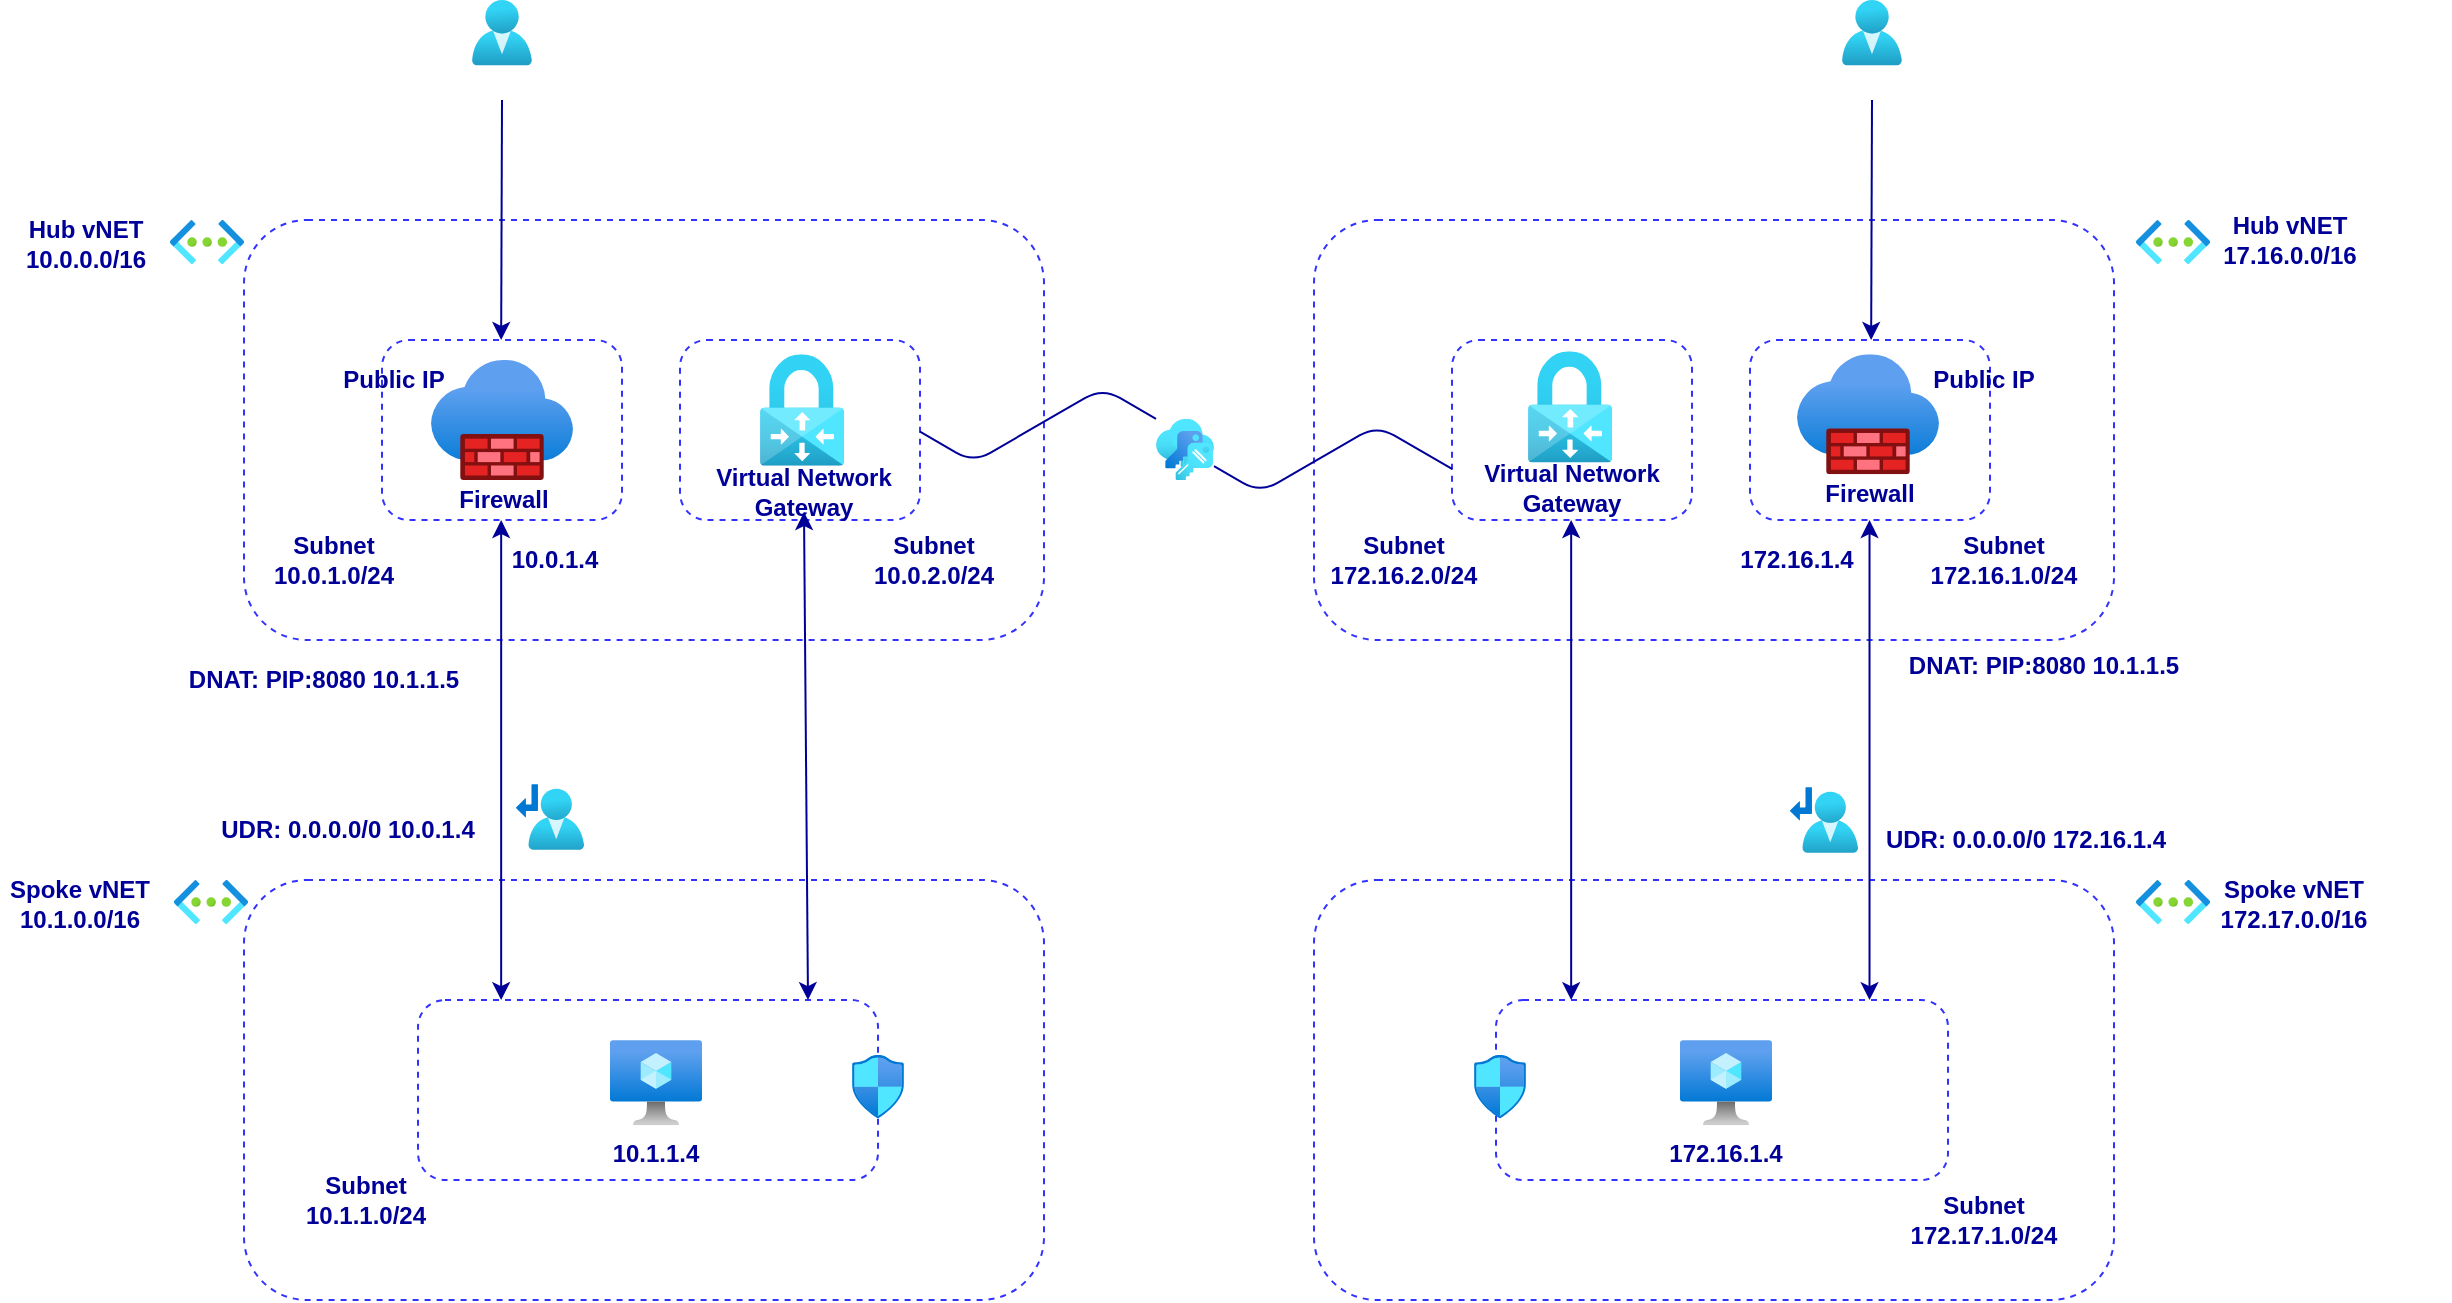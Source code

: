<mxfile version="14.4.4" type="device"><diagram id="Pj7e1iuOi9v6czoFpTaM" name="Page-1"><mxGraphModel dx="1550" dy="868" grid="1" gridSize="10" guides="1" tooltips="1" connect="1" arrows="1" fold="1" page="1" pageScale="1" pageWidth="1169" pageHeight="827" math="0" shadow="0"><root><mxCell id="0"/><mxCell id="1" parent="0"/><mxCell id="QjxWRnedMtWpRL2zUmay-2" value="" style="rounded=1;whiteSpace=wrap;html=1;dashed=1;strokeColor=#3333FF;" parent="1" vertex="1"><mxGeometry x="154" y="470" width="400" height="210" as="geometry"/></mxCell><mxCell id="QjxWRnedMtWpRL2zUmay-3" value="" style="group" parent="1" vertex="1" connectable="0"><mxGeometry x="34" y="470" width="120" height="22.09" as="geometry"/></mxCell><mxCell id="QjxWRnedMtWpRL2zUmay-4" value="" style="aspect=fixed;html=1;points=[];align=center;image;fontSize=12;image=img/lib/azure2/networking/Virtual_Networks.svg;" parent="QjxWRnedMtWpRL2zUmay-3" vertex="1"><mxGeometry x="83" width="37" height="22.09" as="geometry"/></mxCell><mxCell id="QjxWRnedMtWpRL2zUmay-5" value="Hub vNET&lt;br&gt;10.0.0.0/16" style="text;html=1;strokeColor=none;fillColor=none;align=center;verticalAlign=middle;whiteSpace=wrap;rounded=0;fontStyle=1;fontColor=#000099;" parent="QjxWRnedMtWpRL2zUmay-3" vertex="1"><mxGeometry x="6" y="2.09" width="70" height="20" as="geometry"/></mxCell><mxCell id="QjxWRnedMtWpRL2zUmay-6" value="" style="rounded=1;whiteSpace=wrap;html=1;dashed=1;strokeColor=#3333FF;" parent="1" vertex="1"><mxGeometry x="223" y="530" width="120" height="90" as="geometry"/></mxCell><mxCell id="QjxWRnedMtWpRL2zUmay-8" value="" style="rounded=1;whiteSpace=wrap;html=1;dashed=1;strokeColor=#3333FF;" parent="1" vertex="1"><mxGeometry x="372" y="530" width="120" height="90" as="geometry"/></mxCell><mxCell id="QjxWRnedMtWpRL2zUmay-9" value="" style="aspect=fixed;html=1;points=[];align=center;image;fontSize=12;image=img/lib/azure2/networking/Firewalls.svg;" parent="1" vertex="1"><mxGeometry x="247.5" y="540" width="71" height="60" as="geometry"/></mxCell><mxCell id="QjxWRnedMtWpRL2zUmay-10" value="Subnet&lt;br&gt;10.0.1.0/24" style="text;html=1;strokeColor=none;fillColor=none;align=center;verticalAlign=middle;whiteSpace=wrap;rounded=0;fontStyle=1;fontColor=#000099;" parent="1" vertex="1"><mxGeometry x="164" y="630" width="70" height="20" as="geometry"/></mxCell><mxCell id="QjxWRnedMtWpRL2zUmay-11" value="Subnet&lt;br&gt;10.0.2.0/24" style="text;html=1;strokeColor=none;fillColor=none;align=center;verticalAlign=middle;whiteSpace=wrap;rounded=0;fontStyle=1;fontColor=#000099;" parent="1" vertex="1"><mxGeometry x="464" y="630" width="70" height="20" as="geometry"/></mxCell><mxCell id="QjxWRnedMtWpRL2zUmay-12" value="Virtual Network Gateway" style="text;html=1;strokeColor=none;fillColor=none;align=center;verticalAlign=middle;whiteSpace=wrap;rounded=0;fontStyle=1;fontColor=#000099;" parent="1" vertex="1"><mxGeometry x="374" y="596" width="120" height="20" as="geometry"/></mxCell><mxCell id="QjxWRnedMtWpRL2zUmay-13" value="Firewall" style="text;html=1;strokeColor=none;fillColor=none;align=center;verticalAlign=middle;whiteSpace=wrap;rounded=0;fontStyle=1;fontColor=#000099;" parent="1" vertex="1"><mxGeometry x="244" y="600" width="80" height="20" as="geometry"/></mxCell><mxCell id="QjxWRnedMtWpRL2zUmay-14" value="" style="rounded=1;whiteSpace=wrap;html=1;dashed=1;strokeColor=#3333FF;" parent="1" vertex="1"><mxGeometry x="154" y="800" width="400" height="210" as="geometry"/></mxCell><mxCell id="QjxWRnedMtWpRL2zUmay-15" value="" style="rounded=1;whiteSpace=wrap;html=1;dashed=1;strokeColor=#3333FF;" parent="1" vertex="1"><mxGeometry x="241" y="860" width="230" height="90" as="geometry"/></mxCell><mxCell id="QjxWRnedMtWpRL2zUmay-17" value="" style="aspect=fixed;html=1;points=[];align=center;image;fontSize=12;image=img/lib/azure2/compute/Virtual_Machine.svg;" parent="1" vertex="1"><mxGeometry x="337" y="880" width="46" height="42.67" as="geometry"/></mxCell><mxCell id="QjxWRnedMtWpRL2zUmay-18" value="" style="group" parent="1" vertex="1" connectable="0"><mxGeometry x="34" y="790" width="120" height="22.09" as="geometry"/></mxCell><mxCell id="QjxWRnedMtWpRL2zUmay-19" value="" style="aspect=fixed;html=1;points=[];align=center;image;fontSize=12;image=img/lib/azure2/networking/Virtual_Networks.svg;" parent="QjxWRnedMtWpRL2zUmay-18" vertex="1"><mxGeometry x="85" y="10" width="37" height="22.09" as="geometry"/></mxCell><mxCell id="QjxWRnedMtWpRL2zUmay-20" value="Spoke vNET&lt;br&gt;10.1.0.0/16" style="text;html=1;strokeColor=none;fillColor=none;align=center;verticalAlign=middle;whiteSpace=wrap;rounded=0;fontStyle=1;fontColor=#000099;" parent="QjxWRnedMtWpRL2zUmay-18" vertex="1"><mxGeometry x="-2" y="12.09" width="80" height="20" as="geometry"/></mxCell><mxCell id="QjxWRnedMtWpRL2zUmay-21" value="" style="aspect=fixed;html=1;points=[];align=center;image;fontSize=12;image=img/lib/azure2/networking/Network_Security_Groups.svg;" parent="1" vertex="1"><mxGeometry x="458" y="887.55" width="26" height="31.57" as="geometry"/></mxCell><mxCell id="QjxWRnedMtWpRL2zUmay-22" value="Subnet&lt;br&gt;10.1.1.0/24" style="text;html=1;strokeColor=none;fillColor=none;align=center;verticalAlign=middle;whiteSpace=wrap;rounded=0;fontStyle=1;fontColor=#000099;" parent="1" vertex="1"><mxGeometry x="180" y="950" width="70" height="20" as="geometry"/></mxCell><mxCell id="QjxWRnedMtWpRL2zUmay-23" value="Public IP" style="text;html=1;strokeColor=none;fillColor=none;align=center;verticalAlign=middle;whiteSpace=wrap;rounded=0;fontStyle=1;fontColor=#000099;" parent="1" vertex="1"><mxGeometry x="194" y="540" width="70" height="20" as="geometry"/></mxCell><mxCell id="QjxWRnedMtWpRL2zUmay-28" value="" style="endArrow=classic;startArrow=classic;html=1;fontSize=12;fontColor=#000099;strokeWidth=1;strokeColor=#000099;entryX=0.5;entryY=1;entryDx=0;entryDy=0;exitX=0.705;exitY=0.286;exitDx=0;exitDy=0;exitPerimeter=0;" parent="1" source="QjxWRnedMtWpRL2zUmay-14" target="QjxWRnedMtWpRL2zUmay-12" edge="1"><mxGeometry width="50" height="50" relative="1" as="geometry"><mxPoint x="436" y="800" as="sourcePoint"/><mxPoint x="488" y="750" as="targetPoint"/></mxGeometry></mxCell><mxCell id="QjxWRnedMtWpRL2zUmay-29" value="" style="endArrow=classic;startArrow=classic;html=1;fontSize=12;fontColor=#000099;strokeWidth=1;strokeColor=#000099;entryX=0.5;entryY=1;entryDx=0;entryDy=0;exitX=0.705;exitY=0.286;exitDx=0;exitDy=0;exitPerimeter=0;" parent="1" edge="1"><mxGeometry width="50" height="50" relative="1" as="geometry"><mxPoint x="282.58" y="860.06" as="sourcePoint"/><mxPoint x="282.58" y="620" as="targetPoint"/></mxGeometry></mxCell><mxCell id="QjxWRnedMtWpRL2zUmay-30" value="UDR: 0.0.0.0/0 10.0.1.4" style="text;html=1;strokeColor=none;fillColor=none;align=center;verticalAlign=middle;whiteSpace=wrap;rounded=0;fontStyle=1;fontColor=#000099;" parent="1" vertex="1"><mxGeometry x="131" y="765" width="150" height="20" as="geometry"/></mxCell><mxCell id="QjxWRnedMtWpRL2zUmay-32" value="" style="endArrow=classic;html=1;strokeColor=#000099;strokeWidth=1;fontSize=29;fontColor=#000099;" parent="1" edge="1"><mxGeometry width="50" height="50" relative="1" as="geometry"><mxPoint x="283" y="410" as="sourcePoint"/><mxPoint x="282.58" y="530" as="targetPoint"/></mxGeometry></mxCell><mxCell id="QjxWRnedMtWpRL2zUmay-35" value="" style="aspect=fixed;html=1;points=[];align=center;image;fontSize=12;image=img/lib/azure2/identity/Users.svg;strokeColor=#3333FF;" parent="1" vertex="1"><mxGeometry x="268" y="360" width="30" height="32.81" as="geometry"/></mxCell><mxCell id="QjxWRnedMtWpRL2zUmay-38" value="10.1.1.4" style="text;html=1;strokeColor=none;fillColor=none;align=center;verticalAlign=middle;whiteSpace=wrap;rounded=0;fontStyle=1;fontColor=#000099;" parent="1" vertex="1"><mxGeometry x="330" y="926.67" width="60" height="20" as="geometry"/></mxCell><mxCell id="QjxWRnedMtWpRL2zUmay-39" value="" style="group" parent="1" vertex="1" connectable="0"><mxGeometry x="104" y="690" width="180" height="35" as="geometry"/></mxCell><mxCell id="QjxWRnedMtWpRL2zUmay-40" value="DNAT: PIP:8080 10.1.1.5" style="text;html=1;strokeColor=none;fillColor=none;align=center;verticalAlign=middle;whiteSpace=wrap;rounded=0;fontStyle=1;fontColor=#000099;" parent="QjxWRnedMtWpRL2zUmay-39" vertex="1"><mxGeometry width="180" height="20" as="geometry"/></mxCell><mxCell id="QjxWRnedMtWpRL2zUmay-42" value="" style="aspect=fixed;html=1;points=[];align=center;image;fontSize=12;image=img/lib/azure2/networking/Route_Tables.svg;" parent="1" vertex="1"><mxGeometry x="290" y="752.06" width="34" height="32.94" as="geometry"/></mxCell><mxCell id="QjxWRnedMtWpRL2zUmay-43" value="" style="aspect=fixed;html=1;points=[];align=center;image;fontSize=12;image=img/lib/azure2/networking/Virtual_Network_Gateways.svg;" parent="1" vertex="1"><mxGeometry x="412" y="537.14" width="42" height="55.73" as="geometry"/></mxCell><mxCell id="QjxWRnedMtWpRL2zUmay-45" value="" style="rounded=1;whiteSpace=wrap;html=1;dashed=1;strokeColor=#3333FF;" parent="1" vertex="1"><mxGeometry x="689" y="470" width="400" height="210" as="geometry"/></mxCell><mxCell id="QjxWRnedMtWpRL2zUmay-49" value="" style="rounded=1;whiteSpace=wrap;html=1;dashed=1;strokeColor=#3333FF;" parent="1" vertex="1"><mxGeometry x="758" y="530" width="120" height="90" as="geometry"/></mxCell><mxCell id="QjxWRnedMtWpRL2zUmay-50" value="" style="rounded=1;whiteSpace=wrap;html=1;dashed=1;strokeColor=#3333FF;" parent="1" vertex="1"><mxGeometry x="907" y="530" width="120" height="90" as="geometry"/></mxCell><mxCell id="QjxWRnedMtWpRL2zUmay-51" value="" style="aspect=fixed;html=1;points=[];align=center;image;fontSize=12;image=img/lib/azure2/networking/Firewalls.svg;" parent="1" vertex="1"><mxGeometry x="930.5" y="537.14" width="71" height="60" as="geometry"/></mxCell><mxCell id="QjxWRnedMtWpRL2zUmay-52" value="Subnet&lt;br&gt;172.16.2.0/24" style="text;html=1;strokeColor=none;fillColor=none;align=center;verticalAlign=middle;whiteSpace=wrap;rounded=0;fontStyle=1;fontColor=#000099;" parent="1" vertex="1"><mxGeometry x="699" y="630" width="70" height="20" as="geometry"/></mxCell><mxCell id="QjxWRnedMtWpRL2zUmay-53" value="Subnet&lt;br&gt;172.16.1.0/24" style="text;html=1;strokeColor=none;fillColor=none;align=center;verticalAlign=middle;whiteSpace=wrap;rounded=0;fontStyle=1;fontColor=#000099;" parent="1" vertex="1"><mxGeometry x="999" y="630" width="70" height="20" as="geometry"/></mxCell><mxCell id="QjxWRnedMtWpRL2zUmay-54" value="Virtual Network Gateway" style="text;html=1;strokeColor=none;fillColor=none;align=center;verticalAlign=middle;whiteSpace=wrap;rounded=0;fontStyle=1;fontColor=#000099;" parent="1" vertex="1"><mxGeometry x="758" y="594.43" width="120" height="20" as="geometry"/></mxCell><mxCell id="QjxWRnedMtWpRL2zUmay-55" value="Firewall" style="text;html=1;strokeColor=none;fillColor=none;align=center;verticalAlign=middle;whiteSpace=wrap;rounded=0;fontStyle=1;fontColor=#000099;" parent="1" vertex="1"><mxGeometry x="927" y="597.14" width="80" height="20" as="geometry"/></mxCell><mxCell id="QjxWRnedMtWpRL2zUmay-56" value="" style="rounded=1;whiteSpace=wrap;html=1;dashed=1;strokeColor=#3333FF;" parent="1" vertex="1"><mxGeometry x="689" y="800" width="400" height="210" as="geometry"/></mxCell><mxCell id="QjxWRnedMtWpRL2zUmay-57" value="" style="rounded=1;whiteSpace=wrap;html=1;dashed=1;strokeColor=#3333FF;" parent="1" vertex="1"><mxGeometry x="780" y="860" width="226" height="90" as="geometry"/></mxCell><mxCell id="QjxWRnedMtWpRL2zUmay-58" value="" style="aspect=fixed;html=1;points=[];align=center;image;fontSize=12;image=img/lib/azure2/compute/Virtual_Machine.svg;" parent="1" vertex="1"><mxGeometry x="872" y="880" width="46" height="42.67" as="geometry"/></mxCell><mxCell id="QjxWRnedMtWpRL2zUmay-62" value="" style="aspect=fixed;html=1;points=[];align=center;image;fontSize=12;image=img/lib/azure2/networking/Network_Security_Groups.svg;" parent="1" vertex="1"><mxGeometry x="769" y="887.55" width="26" height="31.57" as="geometry"/></mxCell><mxCell id="QjxWRnedMtWpRL2zUmay-63" value="Subnet&lt;br&gt;172.17.1.0/24" style="text;html=1;strokeColor=none;fillColor=none;align=center;verticalAlign=middle;whiteSpace=wrap;rounded=0;fontStyle=1;fontColor=#000099;" parent="1" vertex="1"><mxGeometry x="989" y="960" width="70" height="20" as="geometry"/></mxCell><mxCell id="QjxWRnedMtWpRL2zUmay-65" value="Public IP" style="text;html=1;strokeColor=none;fillColor=none;align=center;verticalAlign=middle;whiteSpace=wrap;rounded=0;fontStyle=1;fontColor=#000099;" parent="1" vertex="1"><mxGeometry x="989" y="540" width="70" height="20" as="geometry"/></mxCell><mxCell id="QjxWRnedMtWpRL2zUmay-68" value="" style="endArrow=classic;startArrow=classic;html=1;fontSize=12;fontColor=#000099;strokeWidth=1;strokeColor=#000099;entryX=0.5;entryY=1;entryDx=0;entryDy=0;exitX=0.705;exitY=0.286;exitDx=0;exitDy=0;exitPerimeter=0;" parent="1" edge="1"><mxGeometry width="50" height="50" relative="1" as="geometry"><mxPoint x="817.58" y="860.06" as="sourcePoint"/><mxPoint x="817.58" y="620" as="targetPoint"/></mxGeometry></mxCell><mxCell id="QjxWRnedMtWpRL2zUmay-69" value="UDR: 0.0.0.0/0 172.16.1.4" style="text;html=1;strokeColor=none;fillColor=none;align=center;verticalAlign=middle;whiteSpace=wrap;rounded=0;fontStyle=1;fontColor=#000099;" parent="1" vertex="1"><mxGeometry x="970" y="770" width="150" height="20" as="geometry"/></mxCell><mxCell id="QjxWRnedMtWpRL2zUmay-70" value="" style="endArrow=classic;html=1;strokeColor=#000099;strokeWidth=1;fontSize=29;fontColor=#000099;" parent="1" edge="1"><mxGeometry width="50" height="50" relative="1" as="geometry"><mxPoint x="968" y="410" as="sourcePoint"/><mxPoint x="967.58" y="530" as="targetPoint"/></mxGeometry></mxCell><mxCell id="QjxWRnedMtWpRL2zUmay-71" value="" style="aspect=fixed;html=1;points=[];align=center;image;fontSize=12;image=img/lib/azure2/identity/Users.svg;strokeColor=#3333FF;" parent="1" vertex="1"><mxGeometry x="953" y="360" width="30" height="32.81" as="geometry"/></mxCell><mxCell id="QjxWRnedMtWpRL2zUmay-72" value="172.16.1.4" style="text;html=1;strokeColor=none;fillColor=none;align=center;verticalAlign=middle;whiteSpace=wrap;rounded=0;fontStyle=1;fontColor=#000099;" parent="1" vertex="1"><mxGeometry x="865" y="926.67" width="60" height="20" as="geometry"/></mxCell><mxCell id="QjxWRnedMtWpRL2zUmay-73" value="" style="group" parent="1" vertex="1" connectable="0"><mxGeometry x="964" y="682.5" width="180" height="35" as="geometry"/></mxCell><mxCell id="QjxWRnedMtWpRL2zUmay-74" value="DNAT: PIP:8080 10.1.1.5" style="text;html=1;strokeColor=none;fillColor=none;align=center;verticalAlign=middle;whiteSpace=wrap;rounded=0;fontStyle=1;fontColor=#000099;" parent="QjxWRnedMtWpRL2zUmay-73" vertex="1"><mxGeometry width="180" height="20" as="geometry"/></mxCell><mxCell id="QjxWRnedMtWpRL2zUmay-75" value="" style="aspect=fixed;html=1;points=[];align=center;image;fontSize=12;image=img/lib/azure2/networking/Route_Tables.svg;" parent="1" vertex="1"><mxGeometry x="927" y="753.53" width="34" height="32.94" as="geometry"/></mxCell><mxCell id="QjxWRnedMtWpRL2zUmay-76" value="" style="aspect=fixed;html=1;points=[];align=center;image;fontSize=12;image=img/lib/azure2/networking/Virtual_Network_Gateways.svg;" parent="1" vertex="1"><mxGeometry x="796" y="535.57" width="42" height="55.73" as="geometry"/></mxCell><mxCell id="QjxWRnedMtWpRL2zUmay-78" value="" style="endArrow=classic;startArrow=classic;html=1;fontSize=12;fontColor=#000099;strokeWidth=1;strokeColor=#000099;entryX=0.5;entryY=1;entryDx=0;entryDy=0;exitX=0.705;exitY=0.286;exitDx=0;exitDy=0;exitPerimeter=0;" parent="1" edge="1"><mxGeometry width="50" height="50" relative="1" as="geometry"><mxPoint x="966.76" y="860.06" as="sourcePoint"/><mxPoint x="966.76" y="620" as="targetPoint"/></mxGeometry></mxCell><mxCell id="QjxWRnedMtWpRL2zUmay-79" value="" style="group" parent="1" vertex="1" connectable="0"><mxGeometry x="1137" y="800.0" width="120" height="22.09" as="geometry"/></mxCell><mxCell id="QjxWRnedMtWpRL2zUmay-81" value="Spoke vNET&lt;br&gt;172.17.0.0/16" style="text;html=1;strokeColor=none;fillColor=none;align=center;verticalAlign=middle;whiteSpace=wrap;rounded=0;fontStyle=1;fontColor=#000099;" parent="QjxWRnedMtWpRL2zUmay-79" vertex="1"><mxGeometry x="2" y="2.09" width="80" height="20" as="geometry"/></mxCell><mxCell id="QjxWRnedMtWpRL2zUmay-80" value="" style="aspect=fixed;html=1;points=[];align=center;image;fontSize=12;image=img/lib/azure2/networking/Virtual_Networks.svg;" parent="1" vertex="1"><mxGeometry x="1100" y="800.0" width="37" height="22.09" as="geometry"/></mxCell><mxCell id="QjxWRnedMtWpRL2zUmay-47" value="" style="aspect=fixed;html=1;points=[];align=center;image;fontSize=12;image=img/lib/azure2/networking/Virtual_Networks.svg;" parent="1" vertex="1"><mxGeometry x="1100" y="470.0" width="37" height="22.09" as="geometry"/></mxCell><mxCell id="QjxWRnedMtWpRL2zUmay-48" value="Hub vNET&lt;br&gt;17.16.0.0/16" style="text;html=1;strokeColor=none;fillColor=none;align=center;verticalAlign=middle;whiteSpace=wrap;rounded=0;fontStyle=1;fontColor=#000099;" parent="1" vertex="1"><mxGeometry x="1142" y="470.0" width="70" height="20" as="geometry"/></mxCell><mxCell id="QjxWRnedMtWpRL2zUmay-84" value="172.16.1.4" style="text;html=1;strokeColor=none;fillColor=none;align=center;verticalAlign=middle;whiteSpace=wrap;rounded=0;fontStyle=1;fontColor=#000099;" parent="1" vertex="1"><mxGeometry x="891" y="630" width="79" height="20" as="geometry"/></mxCell><mxCell id="QjxWRnedMtWpRL2zUmay-85" value="10.0.1.4" style="text;html=1;strokeColor=none;fillColor=none;align=center;verticalAlign=middle;whiteSpace=wrap;rounded=0;fontStyle=1;fontColor=#000099;" parent="1" vertex="1"><mxGeometry x="270" y="630" width="79" height="20" as="geometry"/></mxCell><mxCell id="QjxWRnedMtWpRL2zUmay-87" value="" style="edgeStyle=isometricEdgeStyle;endArrow=none;html=1;elbow=vertical;entryX=0;entryY=0;entryDx=0;entryDy=0;strokeColor=#000099;" parent="1" source="QjxWRnedMtWpRL2zUmay-88" target="QjxWRnedMtWpRL2zUmay-54" edge="1"><mxGeometry width="50" height="100" relative="1" as="geometry"><mxPoint x="492" y="575.85" as="sourcePoint"/><mxPoint x="642" y="585.85" as="targetPoint"/></mxGeometry></mxCell><mxCell id="QjxWRnedMtWpRL2zUmay-88" value="" style="aspect=fixed;html=1;points=[];align=center;image;fontSize=12;image=img/lib/azure2/security/Keys.svg;" parent="1" vertex="1"><mxGeometry x="610" y="569.39" width="29" height="30.61" as="geometry"/></mxCell><mxCell id="QjxWRnedMtWpRL2zUmay-89" value="" style="edgeStyle=isometricEdgeStyle;endArrow=none;html=1;elbow=vertical;entryX=0;entryY=0;entryDx=0;entryDy=0;strokeColor=#000099;" parent="1" target="QjxWRnedMtWpRL2zUmay-88" edge="1"><mxGeometry width="50" height="100" relative="1" as="geometry"><mxPoint x="492" y="575.85" as="sourcePoint"/><mxPoint x="758" y="594.43" as="targetPoint"/></mxGeometry></mxCell></root></mxGraphModel></diagram></mxfile>